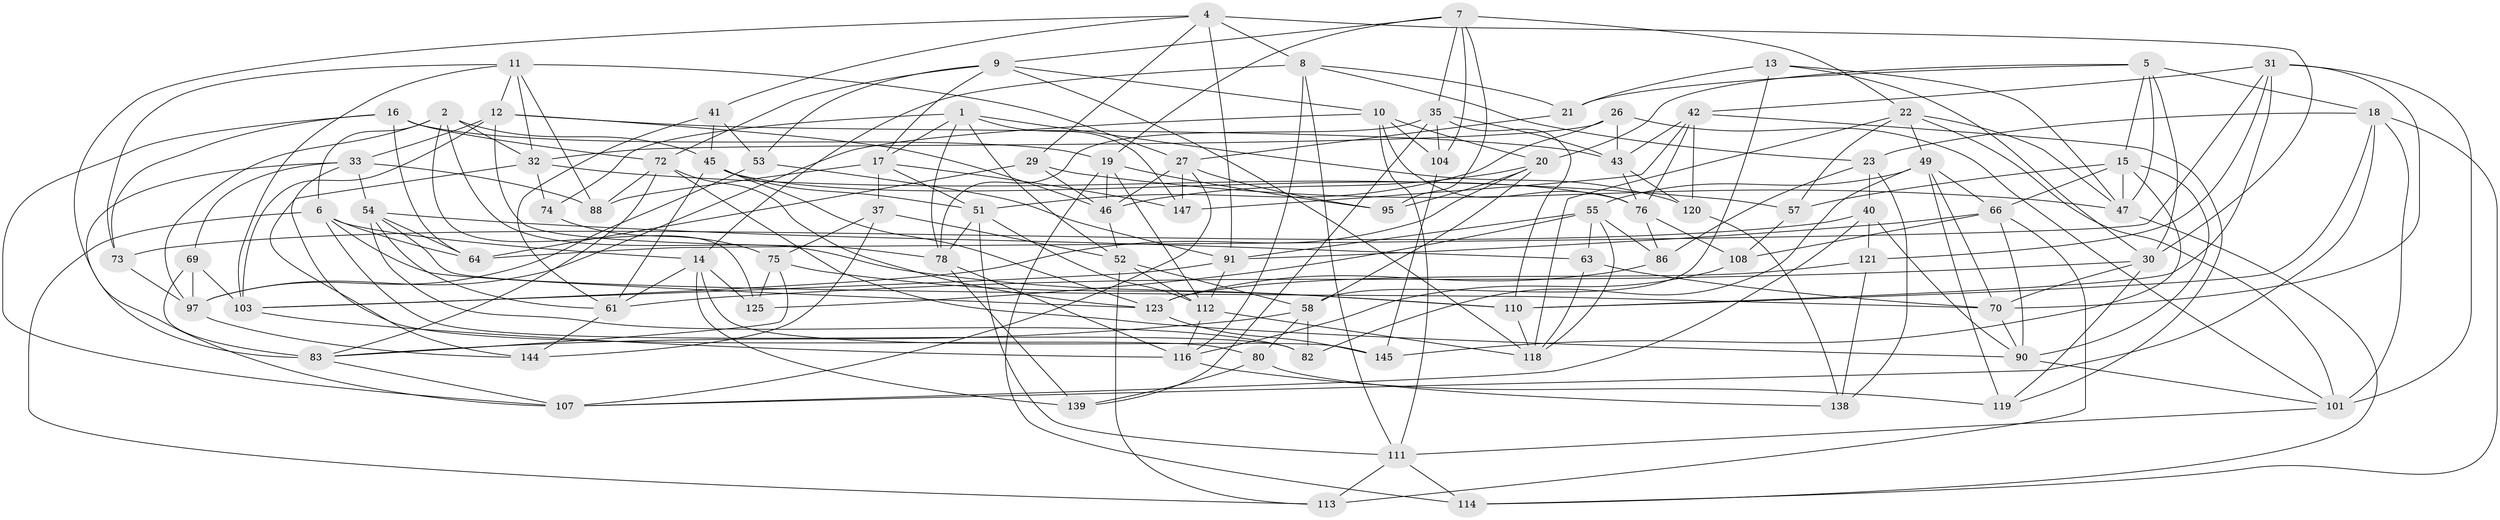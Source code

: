// original degree distribution, {4: 1.0}
// Generated by graph-tools (version 1.1) at 2025/11/02/27/25 16:11:45]
// undirected, 89 vertices, 234 edges
graph export_dot {
graph [start="1"]
  node [color=gray90,style=filled];
  1 [super="+3"];
  2 [super="+25"];
  4 [super="+56"];
  5 [super="+89"];
  6 [super="+106"];
  7 [super="+68"];
  8 [super="+92"];
  9 [super="+60"];
  10 [super="+62"];
  11 [super="+115"];
  12 [super="+50"];
  13;
  14 [super="+34"];
  15 [super="+122"];
  16 [super="+28"];
  17 [super="+38"];
  18 [super="+39"];
  19 [super="+36"];
  20 [super="+79"];
  21;
  22 [super="+24"];
  23 [super="+99"];
  26;
  27 [super="+65"];
  29;
  30 [super="+85"];
  31 [super="+98"];
  32 [super="+117"];
  33 [super="+48"];
  35 [super="+100"];
  37;
  40 [super="+94"];
  41;
  42 [super="+44"];
  43 [super="+84"];
  45 [super="+109"];
  46 [super="+77"];
  47 [super="+146"];
  49 [super="+71"];
  51 [super="+132"];
  52 [super="+67"];
  53;
  54 [super="+137"];
  55 [super="+59"];
  57;
  58 [super="+87"];
  61 [super="+127"];
  63;
  64 [super="+148"];
  66 [super="+140"];
  69;
  70 [super="+124"];
  72 [super="+93"];
  73;
  74;
  75 [super="+135"];
  76 [super="+81"];
  78 [super="+105"];
  80;
  82;
  83 [super="+102"];
  86;
  88;
  90 [super="+129"];
  91 [super="+96"];
  95;
  97 [super="+133"];
  101 [super="+131"];
  103 [super="+136"];
  104;
  107 [super="+130"];
  108;
  110 [super="+134"];
  111 [super="+141"];
  112 [super="+142"];
  113;
  114;
  116 [super="+143"];
  118 [super="+126"];
  119;
  120;
  121;
  123 [super="+128"];
  125;
  138;
  139;
  144;
  145;
  147;
  1 -- 120;
  1 -- 147;
  1 -- 74;
  1 -- 52;
  1 -- 78;
  1 -- 17;
  2 -- 6;
  2 -- 45;
  2 -- 110;
  2 -- 32;
  2 -- 97;
  2 -- 125;
  4 -- 29;
  4 -- 41;
  4 -- 83;
  4 -- 91;
  4 -- 8;
  4 -- 30;
  5 -- 20;
  5 -- 21;
  5 -- 30;
  5 -- 15;
  5 -- 47;
  5 -- 18;
  6 -- 113;
  6 -- 82;
  6 -- 14;
  6 -- 123;
  6 -- 64;
  7 -- 19;
  7 -- 95;
  7 -- 9;
  7 -- 35;
  7 -- 104;
  7 -- 22;
  8 -- 21;
  8 -- 111;
  8 -- 116;
  8 -- 14;
  8 -- 23;
  9 -- 17;
  9 -- 10;
  9 -- 53;
  9 -- 118;
  9 -- 72;
  10 -- 104;
  10 -- 20;
  10 -- 97;
  10 -- 76;
  10 -- 111;
  11 -- 32;
  11 -- 88;
  11 -- 73;
  11 -- 27;
  11 -- 103;
  11 -- 12;
  12 -- 43;
  12 -- 103;
  12 -- 33;
  12 -- 78;
  12 -- 46;
  13 -- 21;
  13 -- 30;
  13 -- 47;
  13 -- 58;
  14 -- 139;
  14 -- 61;
  14 -- 145;
  14 -- 125;
  15 -- 47;
  15 -- 57;
  15 -- 90;
  15 -- 145;
  15 -- 66;
  16 -- 64 [weight=2];
  16 -- 19;
  16 -- 107;
  16 -- 73;
  16 -- 72;
  17 -- 37;
  17 -- 51;
  17 -- 88;
  17 -- 147;
  18 -- 101;
  18 -- 107;
  18 -- 23;
  18 -- 110;
  18 -- 114;
  19 -- 95;
  19 -- 112;
  19 -- 114;
  19 -- 46;
  20 -- 103;
  20 -- 58;
  20 -- 95;
  20 -- 46;
  21 -- 27;
  22 -- 49;
  22 -- 118;
  22 -- 47;
  22 -- 57;
  22 -- 101;
  23 -- 86;
  23 -- 40 [weight=2];
  23 -- 138;
  26 -- 51;
  26 -- 32;
  26 -- 43;
  26 -- 101;
  27 -- 107;
  27 -- 46;
  27 -- 147;
  27 -- 95;
  29 -- 64;
  29 -- 47;
  29 -- 46;
  30 -- 70;
  30 -- 61;
  30 -- 119;
  31 -- 64;
  31 -- 42;
  31 -- 121;
  31 -- 101;
  31 -- 110;
  31 -- 70;
  32 -- 74;
  32 -- 144;
  32 -- 57;
  33 -- 88;
  33 -- 69;
  33 -- 80;
  33 -- 107;
  33 -- 54;
  35 -- 139;
  35 -- 110;
  35 -- 104;
  35 -- 43;
  35 -- 78;
  37 -- 144;
  37 -- 75;
  37 -- 52;
  40 -- 121;
  40 -- 90;
  40 -- 73;
  40 -- 107;
  41 -- 53;
  41 -- 61;
  41 -- 45;
  42 -- 147;
  42 -- 76;
  42 -- 120;
  42 -- 43;
  42 -- 119;
  43 -- 120;
  43 -- 76;
  45 -- 51;
  45 -- 61;
  45 -- 76;
  45 -- 123;
  46 -- 52;
  47 -- 114;
  49 -- 119;
  49 -- 82;
  49 -- 70;
  49 -- 55;
  49 -- 66;
  51 -- 111;
  51 -- 78;
  51 -- 112;
  52 -- 58;
  52 -- 113;
  52 -- 112;
  53 -- 97;
  53 -- 91;
  54 -- 82;
  54 -- 61;
  54 -- 63;
  54 -- 70;
  54 -- 64;
  55 -- 118;
  55 -- 63;
  55 -- 125;
  55 -- 86;
  55 -- 91;
  57 -- 108;
  58 -- 82;
  58 -- 80;
  58 -- 83;
  61 -- 144;
  63 -- 118;
  63 -- 70;
  66 -- 113;
  66 -- 91;
  66 -- 90;
  66 -- 108;
  69 -- 83;
  69 -- 97;
  69 -- 103;
  70 -- 90;
  72 -- 88;
  72 -- 123;
  72 -- 90;
  72 -- 83;
  73 -- 97;
  74 -- 75 [weight=2];
  75 -- 83;
  75 -- 125;
  75 -- 110;
  76 -- 86;
  76 -- 108;
  78 -- 116;
  78 -- 139;
  80 -- 139;
  80 -- 138;
  83 -- 107;
  86 -- 123;
  90 -- 101;
  91 -- 103;
  91 -- 112;
  97 -- 144;
  101 -- 111;
  103 -- 116;
  104 -- 145;
  108 -- 116;
  110 -- 118;
  111 -- 113;
  111 -- 114;
  112 -- 118;
  112 -- 116;
  116 -- 119;
  120 -- 138;
  121 -- 138;
  121 -- 123;
  123 -- 145;
}
